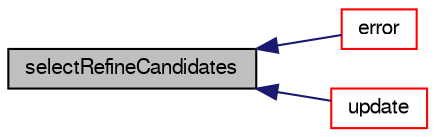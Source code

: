 digraph "selectRefineCandidates"
{
  bgcolor="transparent";
  edge [fontname="FreeSans",fontsize="10",labelfontname="FreeSans",labelfontsize="10"];
  node [fontname="FreeSans",fontsize="10",shape=record];
  rankdir="LR";
  Node3460 [label="selectRefineCandidates",height=0.2,width=0.4,color="black", fillcolor="grey75", style="filled", fontcolor="black"];
  Node3460 -> Node3461 [dir="back",color="midnightblue",fontsize="10",style="solid",fontname="FreeSans"];
  Node3461 [label="error",height=0.2,width=0.4,color="red",URL="$a21370.html#a19fd19cb60a0449db87b63b9a0b19826"];
  Node3460 -> Node3463 [dir="back",color="midnightblue",fontsize="10",style="solid",fontname="FreeSans"];
  Node3463 [label="update",height=0.2,width=0.4,color="red",URL="$a21370.html#aa2aac016e2bf7b5bd2b271786c2791aa",tooltip="Update the mesh for both mesh motion and topology change. "];
}
